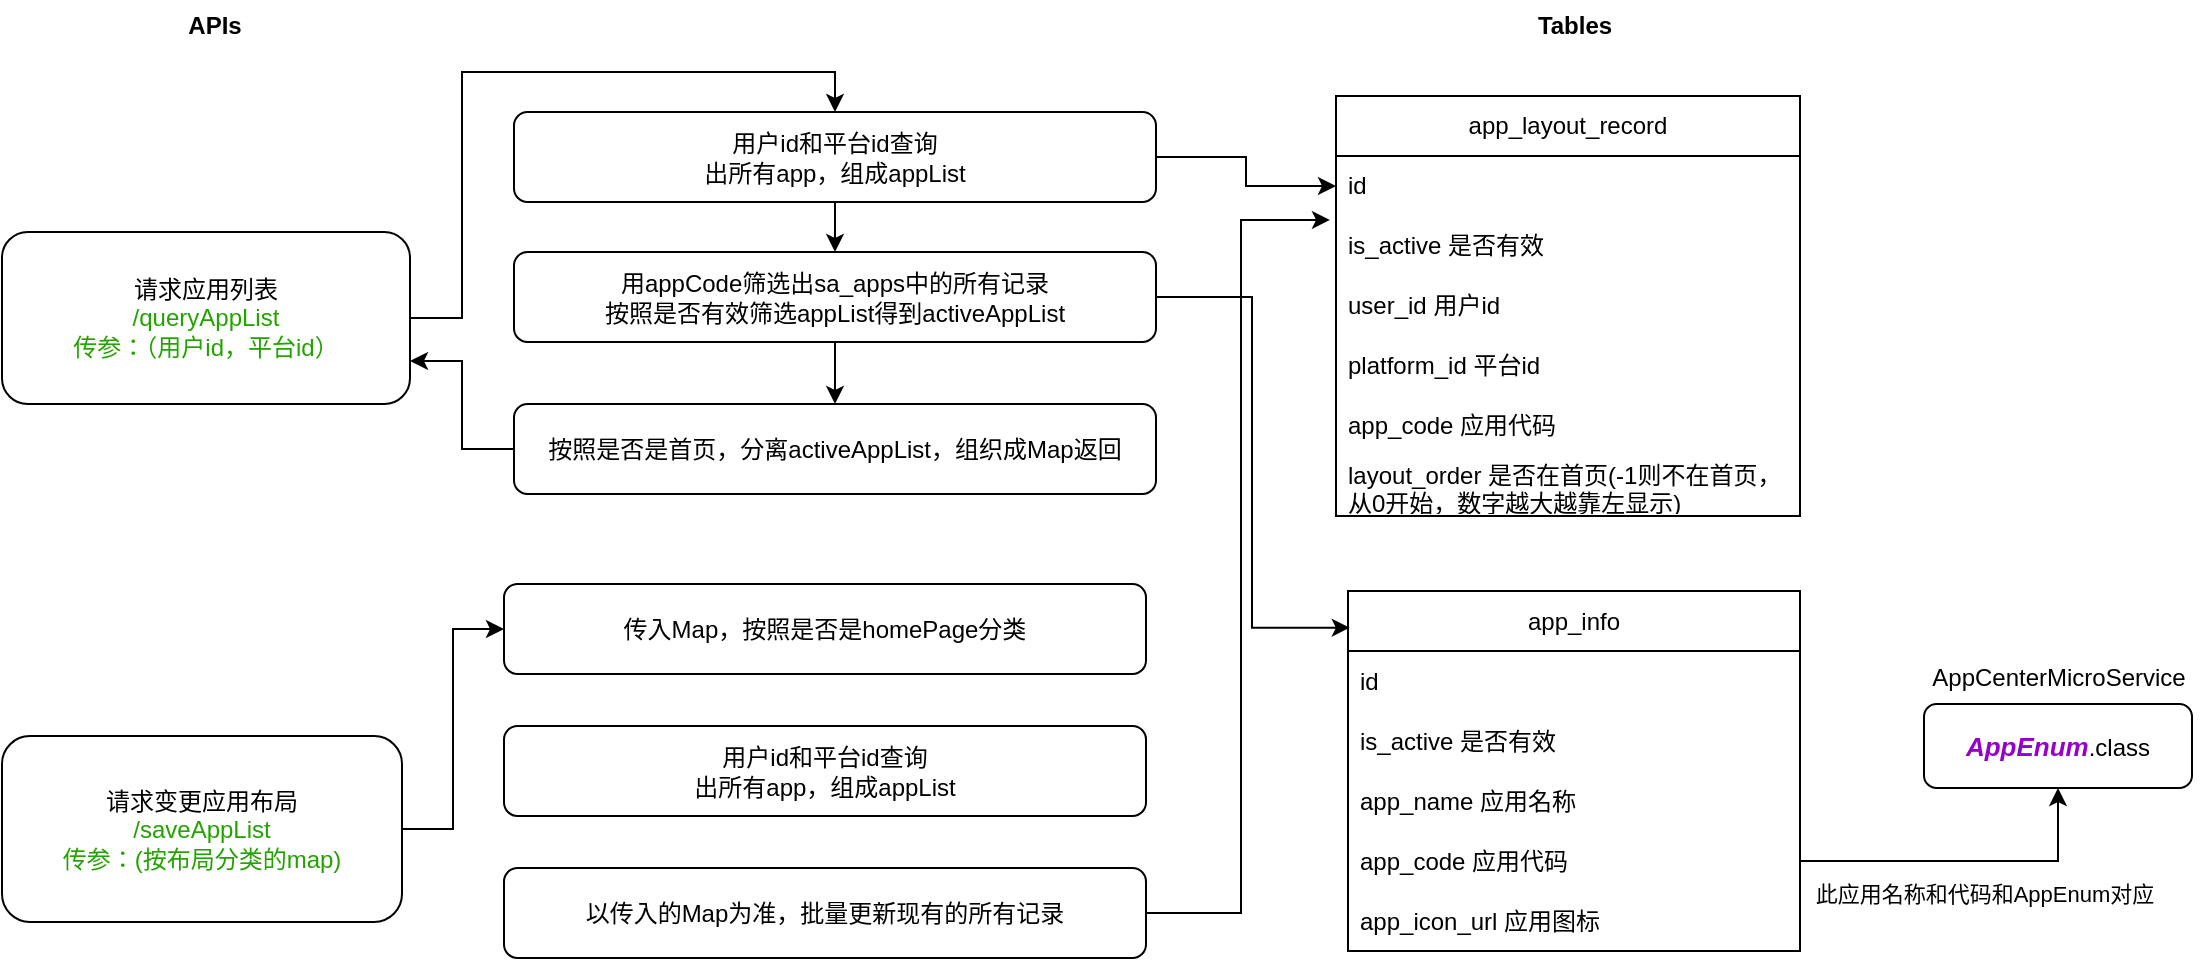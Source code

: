 <mxfile version="25.0.3">
  <diagram name="第 1 页" id="VNYmwE0eXBzpgUYJNBPt">
    <mxGraphModel dx="1484" dy="881" grid="0" gridSize="10" guides="1" tooltips="1" connect="1" arrows="1" fold="1" page="0" pageScale="1" pageWidth="827" pageHeight="1169" math="0" shadow="0">
      <root>
        <mxCell id="0" />
        <mxCell id="1" parent="0" />
        <mxCell id="dO-Hujqm5VPbt1ioeclt-19" style="edgeStyle=orthogonalEdgeStyle;rounded=0;orthogonalLoop=1;jettySize=auto;html=1;exitX=1;exitY=0.5;exitDx=0;exitDy=0;entryX=0.5;entryY=0;entryDx=0;entryDy=0;" edge="1" parent="1" source="dO-Hujqm5VPbt1ioeclt-1" target="dO-Hujqm5VPbt1ioeclt-18">
          <mxGeometry relative="1" as="geometry" />
        </mxCell>
        <mxCell id="dO-Hujqm5VPbt1ioeclt-1" value="请求应用列表&lt;div&gt;&lt;font color=&quot;#24a201&quot;&gt;/queryAppList&lt;/font&gt;&lt;/div&gt;&lt;div&gt;&lt;font color=&quot;#24a201&quot;&gt;传参：（用户id，平台id）&lt;/font&gt;&lt;/div&gt;" style="rounded=1;whiteSpace=wrap;html=1;" vertex="1" parent="1">
          <mxGeometry x="8" y="221" width="204" height="86" as="geometry" />
        </mxCell>
        <mxCell id="dO-Hujqm5VPbt1ioeclt-37" style="edgeStyle=orthogonalEdgeStyle;rounded=0;orthogonalLoop=1;jettySize=auto;html=1;exitX=1;exitY=0.5;exitDx=0;exitDy=0;entryX=0;entryY=0.5;entryDx=0;entryDy=0;" edge="1" parent="1" source="dO-Hujqm5VPbt1ioeclt-2" target="dO-Hujqm5VPbt1ioeclt-32">
          <mxGeometry relative="1" as="geometry" />
        </mxCell>
        <mxCell id="dO-Hujqm5VPbt1ioeclt-2" value="请求变更应用布局&lt;div&gt;&lt;font color=&quot;#24a201&quot;&gt;/saveAppList&lt;/font&gt;&lt;/div&gt;&lt;div&gt;&lt;font color=&quot;#24a201&quot;&gt;传参：(按布局分类的map)&lt;/font&gt;&lt;/div&gt;" style="rounded=1;whiteSpace=wrap;html=1;" vertex="1" parent="1">
          <mxGeometry x="8" y="473" width="200" height="93" as="geometry" />
        </mxCell>
        <mxCell id="dO-Hujqm5VPbt1ioeclt-4" value="app_info" style="swimlane;fontStyle=0;childLayout=stackLayout;horizontal=1;startSize=30;horizontalStack=0;resizeParent=1;resizeParentMax=0;resizeLast=0;collapsible=1;marginBottom=0;whiteSpace=wrap;html=1;" vertex="1" parent="1">
          <mxGeometry x="681" y="400.5" width="226" height="180" as="geometry" />
        </mxCell>
        <mxCell id="dO-Hujqm5VPbt1ioeclt-5" value="id" style="text;strokeColor=none;fillColor=none;align=left;verticalAlign=middle;spacingLeft=4;spacingRight=4;overflow=hidden;points=[[0,0.5],[1,0.5]];portConstraint=eastwest;rotatable=0;whiteSpace=wrap;html=1;" vertex="1" parent="dO-Hujqm5VPbt1ioeclt-4">
          <mxGeometry y="30" width="226" height="30" as="geometry" />
        </mxCell>
        <mxCell id="dO-Hujqm5VPbt1ioeclt-6" value="is_active 是否有效" style="text;strokeColor=none;fillColor=none;align=left;verticalAlign=middle;spacingLeft=4;spacingRight=4;overflow=hidden;points=[[0,0.5],[1,0.5]];portConstraint=eastwest;rotatable=0;whiteSpace=wrap;html=1;" vertex="1" parent="dO-Hujqm5VPbt1ioeclt-4">
          <mxGeometry y="60" width="226" height="30" as="geometry" />
        </mxCell>
        <mxCell id="dO-Hujqm5VPbt1ioeclt-7" value="app_name 应用名称" style="text;strokeColor=none;fillColor=none;align=left;verticalAlign=middle;spacingLeft=4;spacingRight=4;overflow=hidden;points=[[0,0.5],[1,0.5]];portConstraint=eastwest;rotatable=0;whiteSpace=wrap;html=1;" vertex="1" parent="dO-Hujqm5VPbt1ioeclt-4">
          <mxGeometry y="90" width="226" height="30" as="geometry" />
        </mxCell>
        <mxCell id="dO-Hujqm5VPbt1ioeclt-9" value="app_code 应用代码" style="text;strokeColor=none;fillColor=none;align=left;verticalAlign=middle;spacingLeft=4;spacingRight=4;overflow=hidden;points=[[0,0.5],[1,0.5]];portConstraint=eastwest;rotatable=0;whiteSpace=wrap;html=1;" vertex="1" parent="dO-Hujqm5VPbt1ioeclt-4">
          <mxGeometry y="120" width="226" height="30" as="geometry" />
        </mxCell>
        <mxCell id="dO-Hujqm5VPbt1ioeclt-8" value="app_icon_url 应用图标" style="text;strokeColor=none;fillColor=none;align=left;verticalAlign=middle;spacingLeft=4;spacingRight=4;overflow=hidden;points=[[0,0.5],[1,0.5]];portConstraint=eastwest;rotatable=0;whiteSpace=wrap;html=1;" vertex="1" parent="dO-Hujqm5VPbt1ioeclt-4">
          <mxGeometry y="150" width="226" height="30" as="geometry" />
        </mxCell>
        <mxCell id="dO-Hujqm5VPbt1ioeclt-10" value="app_layout_record" style="swimlane;fontStyle=0;childLayout=stackLayout;horizontal=1;startSize=30;horizontalStack=0;resizeParent=1;resizeParentMax=0;resizeLast=0;collapsible=1;marginBottom=0;whiteSpace=wrap;html=1;" vertex="1" parent="1">
          <mxGeometry x="675" y="153" width="232" height="210" as="geometry" />
        </mxCell>
        <mxCell id="dO-Hujqm5VPbt1ioeclt-11" value="id" style="text;strokeColor=none;fillColor=none;align=left;verticalAlign=middle;spacingLeft=4;spacingRight=4;overflow=hidden;points=[[0,0.5],[1,0.5]];portConstraint=eastwest;rotatable=0;whiteSpace=wrap;html=1;" vertex="1" parent="dO-Hujqm5VPbt1ioeclt-10">
          <mxGeometry y="30" width="232" height="30" as="geometry" />
        </mxCell>
        <mxCell id="dO-Hujqm5VPbt1ioeclt-12" value="is_active 是否有效" style="text;strokeColor=none;fillColor=none;align=left;verticalAlign=middle;spacingLeft=4;spacingRight=4;overflow=hidden;points=[[0,0.5],[1,0.5]];portConstraint=eastwest;rotatable=0;whiteSpace=wrap;html=1;" vertex="1" parent="dO-Hujqm5VPbt1ioeclt-10">
          <mxGeometry y="60" width="232" height="30" as="geometry" />
        </mxCell>
        <mxCell id="dO-Hujqm5VPbt1ioeclt-16" value="user_id 用户id" style="text;strokeColor=none;fillColor=none;align=left;verticalAlign=middle;spacingLeft=4;spacingRight=4;overflow=hidden;points=[[0,0.5],[1,0.5]];portConstraint=eastwest;rotatable=0;whiteSpace=wrap;html=1;" vertex="1" parent="dO-Hujqm5VPbt1ioeclt-10">
          <mxGeometry y="90" width="232" height="30" as="geometry" />
        </mxCell>
        <mxCell id="dO-Hujqm5VPbt1ioeclt-17" value="platform_id 平台id" style="text;strokeColor=none;fillColor=none;align=left;verticalAlign=middle;spacingLeft=4;spacingRight=4;overflow=hidden;points=[[0,0.5],[1,0.5]];portConstraint=eastwest;rotatable=0;whiteSpace=wrap;html=1;" vertex="1" parent="dO-Hujqm5VPbt1ioeclt-10">
          <mxGeometry y="120" width="232" height="30" as="geometry" />
        </mxCell>
        <mxCell id="dO-Hujqm5VPbt1ioeclt-13" value="app_code 应用代码" style="text;strokeColor=none;fillColor=none;align=left;verticalAlign=middle;spacingLeft=4;spacingRight=4;overflow=hidden;points=[[0,0.5],[1,0.5]];portConstraint=eastwest;rotatable=0;whiteSpace=wrap;html=1;" vertex="1" parent="dO-Hujqm5VPbt1ioeclt-10">
          <mxGeometry y="150" width="232" height="30" as="geometry" />
        </mxCell>
        <mxCell id="dO-Hujqm5VPbt1ioeclt-14" value="layout_order 是否在首页(-1则不在首页，从0开始，数字越大越靠左显示)" style="text;strokeColor=none;fillColor=none;align=left;verticalAlign=middle;spacingLeft=4;spacingRight=4;overflow=hidden;points=[[0,0.5],[1,0.5]];portConstraint=eastwest;rotatable=0;whiteSpace=wrap;html=1;" vertex="1" parent="dO-Hujqm5VPbt1ioeclt-10">
          <mxGeometry y="180" width="232" height="30" as="geometry" />
        </mxCell>
        <mxCell id="dO-Hujqm5VPbt1ioeclt-20" style="edgeStyle=orthogonalEdgeStyle;rounded=0;orthogonalLoop=1;jettySize=auto;html=1;exitX=1;exitY=0.5;exitDx=0;exitDy=0;entryX=0;entryY=0.5;entryDx=0;entryDy=0;" edge="1" parent="1" source="dO-Hujqm5VPbt1ioeclt-18" target="dO-Hujqm5VPbt1ioeclt-11">
          <mxGeometry relative="1" as="geometry" />
        </mxCell>
        <mxCell id="dO-Hujqm5VPbt1ioeclt-22" style="edgeStyle=orthogonalEdgeStyle;rounded=0;orthogonalLoop=1;jettySize=auto;html=1;exitX=0.5;exitY=1;exitDx=0;exitDy=0;entryX=0.5;entryY=0;entryDx=0;entryDy=0;" edge="1" parent="1" source="dO-Hujqm5VPbt1ioeclt-18" target="dO-Hujqm5VPbt1ioeclt-21">
          <mxGeometry relative="1" as="geometry" />
        </mxCell>
        <mxCell id="dO-Hujqm5VPbt1ioeclt-18" value="用户id和平台id查询&lt;div&gt;出所有app，组成appList&lt;/div&gt;" style="rounded=1;whiteSpace=wrap;html=1;" vertex="1" parent="1">
          <mxGeometry x="264" y="161" width="321" height="45" as="geometry" />
        </mxCell>
        <mxCell id="dO-Hujqm5VPbt1ioeclt-30" style="edgeStyle=orthogonalEdgeStyle;rounded=0;orthogonalLoop=1;jettySize=auto;html=1;exitX=0.5;exitY=1;exitDx=0;exitDy=0;entryX=0.5;entryY=0;entryDx=0;entryDy=0;" edge="1" parent="1" source="dO-Hujqm5VPbt1ioeclt-21" target="dO-Hujqm5VPbt1ioeclt-29">
          <mxGeometry relative="1" as="geometry" />
        </mxCell>
        <mxCell id="dO-Hujqm5VPbt1ioeclt-21" value="用appCode筛选出sa_apps中的所有记录&lt;div&gt;按照是否有效筛选appList得到activeAppList&lt;/div&gt;" style="rounded=1;whiteSpace=wrap;html=1;" vertex="1" parent="1">
          <mxGeometry x="264" y="231" width="321" height="45" as="geometry" />
        </mxCell>
        <mxCell id="dO-Hujqm5VPbt1ioeclt-24" value="&lt;i&gt;&lt;font style=&quot;font-size: 13px;&quot; color=&quot;#9501cb&quot;&gt;&lt;b&gt;AppEnum&lt;/b&gt;&lt;/font&gt;&lt;/i&gt;.class" style="rounded=1;whiteSpace=wrap;html=1;" vertex="1" parent="1">
          <mxGeometry x="969" y="457" width="134" height="42" as="geometry" />
        </mxCell>
        <mxCell id="dO-Hujqm5VPbt1ioeclt-23" style="edgeStyle=orthogonalEdgeStyle;rounded=0;orthogonalLoop=1;jettySize=auto;html=1;exitX=1;exitY=0.5;exitDx=0;exitDy=0;strokeColor=default;" edge="1" parent="1" source="dO-Hujqm5VPbt1ioeclt-9" target="dO-Hujqm5VPbt1ioeclt-24">
          <mxGeometry relative="1" as="geometry">
            <mxPoint x="949.011" y="435.276" as="targetPoint" />
          </mxGeometry>
        </mxCell>
        <mxCell id="dO-Hujqm5VPbt1ioeclt-26" value="&lt;span style=&quot;font-size: 11px;&quot;&gt;此应用名称和代码和AppEnum对应&lt;/span&gt;" style="text;html=1;align=center;verticalAlign=middle;resizable=0;points=[];autosize=1;strokeColor=none;fillColor=none;" vertex="1" parent="1">
          <mxGeometry x="905" y="539" width="187" height="26" as="geometry" />
        </mxCell>
        <mxCell id="dO-Hujqm5VPbt1ioeclt-27" value="AppCenterMicroService" style="text;html=1;align=center;verticalAlign=middle;resizable=0;points=[];autosize=1;strokeColor=none;fillColor=none;" vertex="1" parent="1">
          <mxGeometry x="963.5" y="431" width="145" height="26" as="geometry" />
        </mxCell>
        <mxCell id="dO-Hujqm5VPbt1ioeclt-28" style="edgeStyle=orthogonalEdgeStyle;rounded=0;orthogonalLoop=1;jettySize=auto;html=1;exitX=1;exitY=0.5;exitDx=0;exitDy=0;entryX=0.004;entryY=0.102;entryDx=0;entryDy=0;entryPerimeter=0;" edge="1" parent="1" source="dO-Hujqm5VPbt1ioeclt-21" target="dO-Hujqm5VPbt1ioeclt-4">
          <mxGeometry relative="1" as="geometry" />
        </mxCell>
        <mxCell id="dO-Hujqm5VPbt1ioeclt-31" style="edgeStyle=orthogonalEdgeStyle;rounded=0;orthogonalLoop=1;jettySize=auto;html=1;exitX=0;exitY=0.5;exitDx=0;exitDy=0;entryX=1;entryY=0.75;entryDx=0;entryDy=0;" edge="1" parent="1" source="dO-Hujqm5VPbt1ioeclt-29" target="dO-Hujqm5VPbt1ioeclt-1">
          <mxGeometry relative="1" as="geometry" />
        </mxCell>
        <mxCell id="dO-Hujqm5VPbt1ioeclt-29" value="&lt;div&gt;按照是否是首页，分离activeAppList，组织成Map返回&lt;/div&gt;" style="rounded=1;whiteSpace=wrap;html=1;" vertex="1" parent="1">
          <mxGeometry x="264" y="307" width="321" height="45" as="geometry" />
        </mxCell>
        <mxCell id="dO-Hujqm5VPbt1ioeclt-32" value="传入Map，按照是否是homePage分类" style="rounded=1;whiteSpace=wrap;html=1;" vertex="1" parent="1">
          <mxGeometry x="259" y="397" width="321" height="45" as="geometry" />
        </mxCell>
        <mxCell id="dO-Hujqm5VPbt1ioeclt-35" value="用户id和平台id查询&lt;div&gt;出所有app，组成appList&lt;/div&gt;" style="rounded=1;whiteSpace=wrap;html=1;" vertex="1" parent="1">
          <mxGeometry x="259" y="468" width="321" height="45" as="geometry" />
        </mxCell>
        <mxCell id="dO-Hujqm5VPbt1ioeclt-36" value="以传入的Map为准，批量更新现有的所有记录" style="rounded=1;whiteSpace=wrap;html=1;" vertex="1" parent="1">
          <mxGeometry x="259" y="539" width="321" height="45" as="geometry" />
        </mxCell>
        <mxCell id="dO-Hujqm5VPbt1ioeclt-39" style="edgeStyle=orthogonalEdgeStyle;rounded=0;orthogonalLoop=1;jettySize=auto;html=1;exitX=1;exitY=0.5;exitDx=0;exitDy=0;entryX=-0.013;entryY=0.065;entryDx=0;entryDy=0;entryPerimeter=0;" edge="1" parent="1" source="dO-Hujqm5VPbt1ioeclt-36" target="dO-Hujqm5VPbt1ioeclt-12">
          <mxGeometry relative="1" as="geometry" />
        </mxCell>
        <mxCell id="dO-Hujqm5VPbt1ioeclt-40" value="Tables" style="text;html=1;align=center;verticalAlign=middle;resizable=0;points=[];autosize=1;strokeColor=none;fillColor=none;fontStyle=1" vertex="1" parent="1">
          <mxGeometry x="767.5" y="105" width="53" height="26" as="geometry" />
        </mxCell>
        <mxCell id="dO-Hujqm5VPbt1ioeclt-41" value="APIs" style="text;html=1;align=center;verticalAlign=middle;resizable=0;points=[];autosize=1;strokeColor=none;fillColor=none;fontStyle=1" vertex="1" parent="1">
          <mxGeometry x="92" y="105" width="43" height="26" as="geometry" />
        </mxCell>
      </root>
    </mxGraphModel>
  </diagram>
</mxfile>
